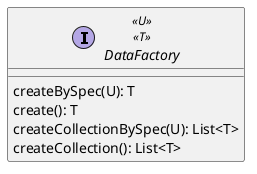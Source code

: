 @startuml

interface DataFactory <<U>> <<T>> {
  createBySpec(U): T
  create(): T
  createCollectionBySpec(U): List<T>
  createCollection(): List<T>
}

@enduml
